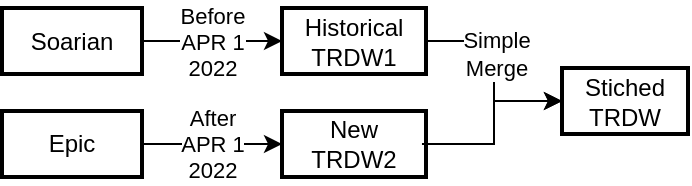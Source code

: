 <mxfile version="21.7.2" type="github">
  <diagram name="Page-1" id="f2ksHqzynZiv-x71XW-W">
    <mxGraphModel dx="533" dy="1043" grid="1" gridSize="10" guides="1" tooltips="1" connect="1" arrows="1" fold="1" page="1" pageScale="1" pageWidth="850" pageHeight="1100" math="0" shadow="0">
      <root>
        <mxCell id="0" />
        <mxCell id="1" parent="0" />
        <mxCell id="K4xuWBSH_M56VS-duhzM-1" value="Historical&#xa;TRDW1" style="whiteSpace=wrap;strokeWidth=2;" vertex="1" parent="1">
          <mxGeometry x="220" y="100" width="72" height="33" as="geometry" />
        </mxCell>
        <mxCell id="K4xuWBSH_M56VS-duhzM-2" value="Before&lt;br&gt;APR 1&lt;br&gt;2022" style="edgeStyle=orthogonalEdgeStyle;rounded=0;orthogonalLoop=1;jettySize=auto;html=1;exitX=1;exitY=0.5;exitDx=0;exitDy=0;" edge="1" source="K4xuWBSH_M56VS-duhzM-3" target="K4xuWBSH_M56VS-duhzM-1" parent="1">
          <mxGeometry relative="1" as="geometry" />
        </mxCell>
        <mxCell id="K4xuWBSH_M56VS-duhzM-3" value="Soarian" style="whiteSpace=wrap;strokeWidth=2;" vertex="1" parent="1">
          <mxGeometry x="80" y="100" width="70" height="33" as="geometry" />
        </mxCell>
        <mxCell id="K4xuWBSH_M56VS-duhzM-4" value="Stiched&#xa;TRDW" style="whiteSpace=wrap;strokeWidth=2;" vertex="1" parent="1">
          <mxGeometry x="360" y="130" width="63" height="33" as="geometry" />
        </mxCell>
        <mxCell id="K4xuWBSH_M56VS-duhzM-5" value="After&lt;br&gt;&lt;div&gt;APR 1&lt;/div&gt;&lt;div&gt;2022&lt;br&gt;&lt;/div&gt;" style="edgeStyle=orthogonalEdgeStyle;rounded=0;orthogonalLoop=1;jettySize=auto;html=1;exitX=1;exitY=0.5;exitDx=0;exitDy=0;" edge="1" source="K4xuWBSH_M56VS-duhzM-6" target="K4xuWBSH_M56VS-duhzM-7" parent="1">
          <mxGeometry relative="1" as="geometry" />
        </mxCell>
        <mxCell id="K4xuWBSH_M56VS-duhzM-6" value="Epic" style="whiteSpace=wrap;strokeWidth=2;" vertex="1" parent="1">
          <mxGeometry x="80" y="151.5" width="70" height="33" as="geometry" />
        </mxCell>
        <mxCell id="K4xuWBSH_M56VS-duhzM-7" value="New&#xa;TRDW2" style="whiteSpace=wrap;strokeWidth=2;" vertex="1" parent="1">
          <mxGeometry x="220" y="151.5" width="72" height="33" as="geometry" />
        </mxCell>
        <mxCell id="K4xuWBSH_M56VS-duhzM-8" style="edgeStyle=orthogonalEdgeStyle;rounded=0;orthogonalLoop=1;jettySize=auto;html=1;exitX=0.972;exitY=0.5;exitDx=0;exitDy=0;entryX=0;entryY=0.5;entryDx=0;entryDy=0;exitPerimeter=0;" edge="1" source="K4xuWBSH_M56VS-duhzM-7" target="K4xuWBSH_M56VS-duhzM-4" parent="1">
          <mxGeometry relative="1" as="geometry">
            <mxPoint x="295" y="167.5" as="sourcePoint" />
            <mxPoint x="375" y="167.5" as="targetPoint" />
          </mxGeometry>
        </mxCell>
        <mxCell id="K4xuWBSH_M56VS-duhzM-9" style="edgeStyle=orthogonalEdgeStyle;rounded=0;orthogonalLoop=1;jettySize=auto;html=1;exitX=1;exitY=0.5;exitDx=0;exitDy=0;entryX=0;entryY=0.5;entryDx=0;entryDy=0;" edge="1" source="K4xuWBSH_M56VS-duhzM-1" target="K4xuWBSH_M56VS-duhzM-4" parent="1">
          <mxGeometry relative="1" as="geometry">
            <mxPoint x="300" y="178" as="sourcePoint" />
            <mxPoint x="370" y="153" as="targetPoint" />
          </mxGeometry>
        </mxCell>
        <mxCell id="K4xuWBSH_M56VS-duhzM-10" value="Simple&lt;br&gt;Merge" style="edgeLabel;html=1;align=center;verticalAlign=middle;resizable=0;points=[];" vertex="1" connectable="0" parent="K4xuWBSH_M56VS-duhzM-9">
          <mxGeometry x="-0.194" y="1" relative="1" as="geometry">
            <mxPoint y="1" as="offset" />
          </mxGeometry>
        </mxCell>
      </root>
    </mxGraphModel>
  </diagram>
</mxfile>

